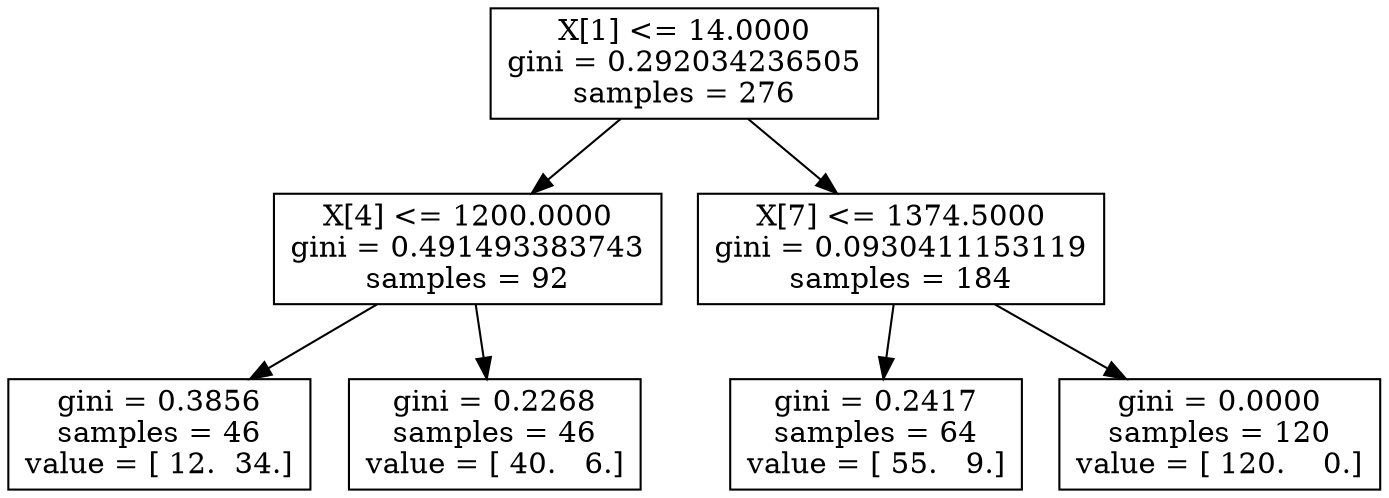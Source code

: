 digraph Tree {
0 [label="X[1] <= 14.0000\ngini = 0.292034236505\nsamples = 276", shape="box"] ;
1 [label="X[4] <= 1200.0000\ngini = 0.491493383743\nsamples = 92", shape="box"] ;
0 -> 1 ;
2 [label="gini = 0.3856\nsamples = 46\nvalue = [ 12.  34.]", shape="box"] ;
1 -> 2 ;
3 [label="gini = 0.2268\nsamples = 46\nvalue = [ 40.   6.]", shape="box"] ;
1 -> 3 ;
4 [label="X[7] <= 1374.5000\ngini = 0.0930411153119\nsamples = 184", shape="box"] ;
0 -> 4 ;
5 [label="gini = 0.2417\nsamples = 64\nvalue = [ 55.   9.]", shape="box"] ;
4 -> 5 ;
6 [label="gini = 0.0000\nsamples = 120\nvalue = [ 120.    0.]", shape="box"] ;
4 -> 6 ;
}